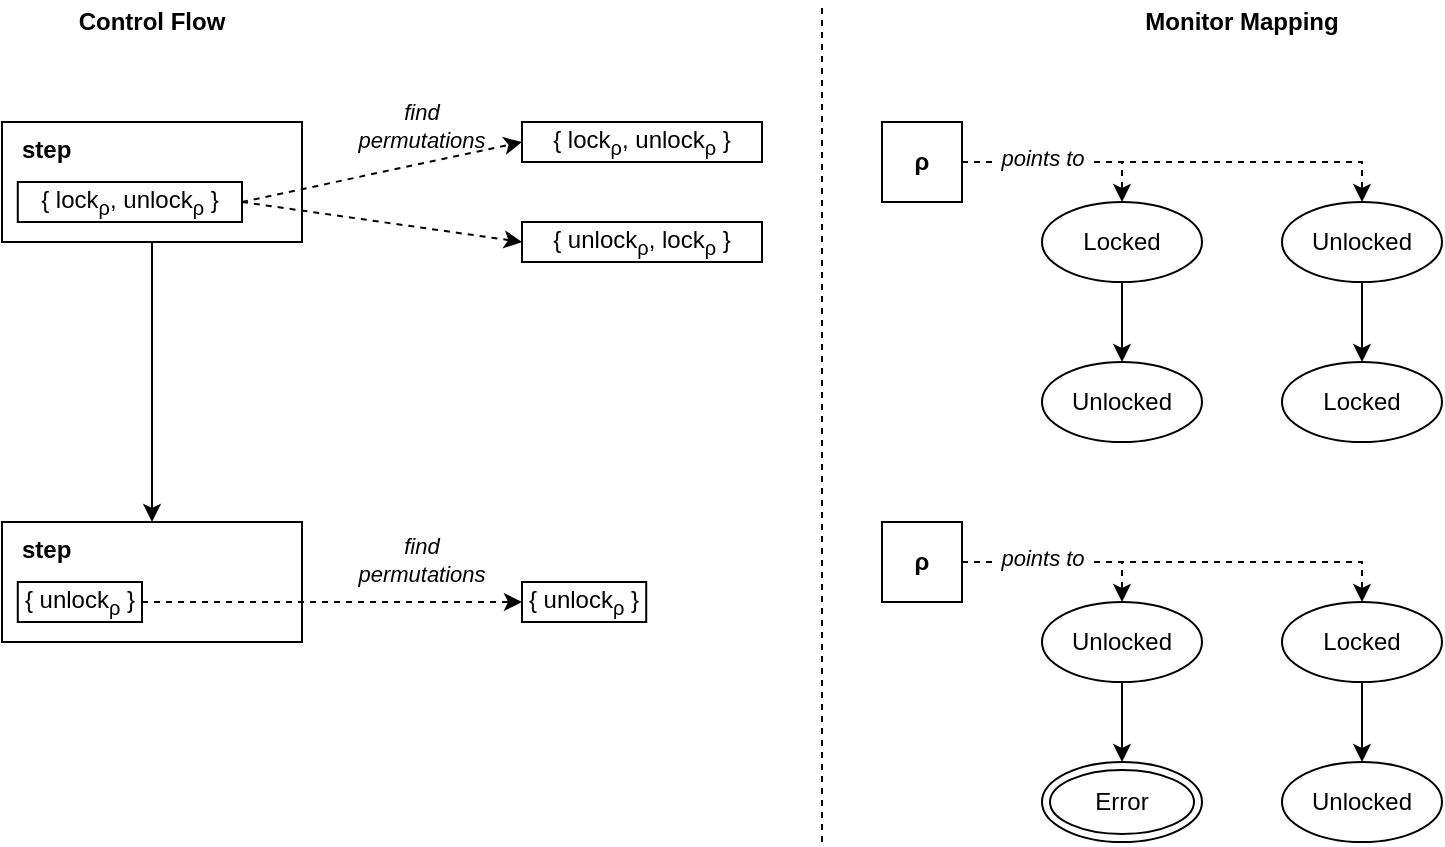 <mxfile version="13.0.1" type="device"><diagram id="rv4LAzhmhEYLUAqWNyZx" name="Page-1"><mxGraphModel dx="946" dy="642" grid="1" gridSize="10" guides="1" tooltips="1" connect="1" arrows="1" fold="1" page="1" pageScale="1" pageWidth="827" pageHeight="1169" math="0" shadow="0"><root><mxCell id="0"/><mxCell id="1" parent="0"/><mxCell id="QYbBicvy0oOlR3JolGXv-28" style="edgeStyle=none;rounded=0;orthogonalLoop=1;jettySize=auto;html=1;exitX=0.5;exitY=1;exitDx=0;exitDy=0;entryX=0.5;entryY=0;entryDx=0;entryDy=0;" parent="1" source="QYbBicvy0oOlR3JolGXv-5" target="QYbBicvy0oOlR3JolGXv-16" edge="1"><mxGeometry relative="1" as="geometry"/></mxCell><mxCell id="QYbBicvy0oOlR3JolGXv-7" value="" style="group" parent="1" vertex="1" connectable="0"><mxGeometry x="40" y="80" width="150" height="60" as="geometry"/></mxCell><mxCell id="QYbBicvy0oOlR3JolGXv-5" value="&lt;b&gt;step&lt;/b&gt;" style="rounded=0;whiteSpace=wrap;html=1;align=left;verticalAlign=top;spacingLeft=8;" parent="QYbBicvy0oOlR3JolGXv-7" vertex="1"><mxGeometry width="150" height="60" as="geometry"/></mxCell><mxCell id="QYbBicvy0oOlR3JolGXv-6" value="{ lock&lt;sub&gt;ρ&lt;/sub&gt;, unlock&lt;sub&gt;ρ&lt;/sub&gt; }" style="rounded=0;whiteSpace=wrap;html=1;align=center;" parent="QYbBicvy0oOlR3JolGXv-7" vertex="1"><mxGeometry x="7.89" y="30" width="112.11" height="20" as="geometry"/></mxCell><mxCell id="QYbBicvy0oOlR3JolGXv-12" style="edgeStyle=orthogonalEdgeStyle;rounded=0;orthogonalLoop=1;jettySize=auto;html=1;exitX=1;exitY=0.5;exitDx=0;exitDy=0;entryX=0;entryY=0.5;entryDx=0;entryDy=0;" parent="1" edge="1"><mxGeometry relative="1" as="geometry"><mxPoint x="600" y="90" as="targetPoint"/></mxGeometry></mxCell><mxCell id="QYbBicvy0oOlR3JolGXv-13" value="&lt;span style=&quot;white-space: normal&quot;&gt;{ lock&lt;/span&gt;&lt;sub&gt;ρ&lt;/sub&gt;&lt;span style=&quot;white-space: normal&quot;&gt;, unlock&lt;/span&gt;&lt;sub&gt;ρ&lt;/sub&gt;&lt;span style=&quot;white-space: normal&quot;&gt;&amp;nbsp;}&lt;/span&gt;" style="rounded=0;whiteSpace=wrap;html=1;align=center;" parent="1" vertex="1"><mxGeometry x="300" y="80" width="120" height="20" as="geometry"/></mxCell><mxCell id="QYbBicvy0oOlR3JolGXv-14" value="&lt;span style=&quot;white-space: normal&quot;&gt;{ unlock&lt;/span&gt;&lt;sub&gt;ρ&lt;/sub&gt;&lt;span style=&quot;white-space: normal&quot;&gt;, lock&lt;/span&gt;&lt;sub&gt;ρ&lt;/sub&gt;&lt;span style=&quot;white-space: normal&quot;&gt;&amp;nbsp;}&lt;/span&gt;" style="rounded=0;whiteSpace=wrap;html=1;align=center;" parent="1" vertex="1"><mxGeometry x="300" y="130" width="120" height="20" as="geometry"/></mxCell><mxCell id="QYbBicvy0oOlR3JolGXv-15" value="" style="group" parent="1" vertex="1" connectable="0"><mxGeometry x="40" y="280" width="150" height="60" as="geometry"/></mxCell><mxCell id="QYbBicvy0oOlR3JolGXv-16" value="&lt;b&gt;step&lt;/b&gt;" style="rounded=0;whiteSpace=wrap;html=1;align=left;verticalAlign=top;spacingLeft=8;" parent="QYbBicvy0oOlR3JolGXv-15" vertex="1"><mxGeometry width="150" height="60" as="geometry"/></mxCell><mxCell id="QYbBicvy0oOlR3JolGXv-17" value="{ unlock&lt;sub&gt;ρ&lt;/sub&gt; }" style="rounded=0;whiteSpace=wrap;html=1;align=center;" parent="QYbBicvy0oOlR3JolGXv-15" vertex="1"><mxGeometry x="7.89" y="30" width="62.11" height="20" as="geometry"/></mxCell><mxCell id="xzM72ukVeBtrhWXH8RkD-9" style="edgeStyle=orthogonalEdgeStyle;rounded=0;orthogonalLoop=1;jettySize=auto;html=1;exitX=1;exitY=0.5;exitDx=0;exitDy=0;entryX=0.5;entryY=0;entryDx=0;entryDy=0;dashed=1;" parent="1" source="QYbBicvy0oOlR3JolGXv-22" target="QYbBicvy0oOlR3JolGXv-23" edge="1"><mxGeometry relative="1" as="geometry"/></mxCell><mxCell id="xzM72ukVeBtrhWXH8RkD-11" style="edgeStyle=orthogonalEdgeStyle;rounded=0;orthogonalLoop=1;jettySize=auto;html=1;exitX=1;exitY=0.5;exitDx=0;exitDy=0;entryX=0.5;entryY=0;entryDx=0;entryDy=0;dashed=1;" parent="1" source="QYbBicvy0oOlR3JolGXv-22" target="QYbBicvy0oOlR3JolGXv-32" edge="1"><mxGeometry relative="1" as="geometry"/></mxCell><mxCell id="xzM72ukVeBtrhWXH8RkD-12" value="&lt;i&gt;&lt;font style=&quot;font-size: 11px&quot;&gt;&amp;nbsp;points to&amp;nbsp;&lt;/font&gt;&lt;/i&gt;" style="text;html=1;align=center;verticalAlign=middle;resizable=0;points=[];labelBackgroundColor=#ffffff;" parent="xzM72ukVeBtrhWXH8RkD-11" vertex="1" connectable="0"><mxGeometry x="-0.331" y="2" relative="1" as="geometry"><mxPoint x="-34" as="offset"/></mxGeometry></mxCell><mxCell id="QYbBicvy0oOlR3JolGXv-22" value="&lt;b style=&quot;white-space: normal&quot;&gt;ρ&lt;/b&gt;" style="rounded=0;whiteSpace=wrap;html=1;align=center;" parent="1" vertex="1"><mxGeometry x="480" y="80" width="40" height="40" as="geometry"/></mxCell><mxCell id="xzM72ukVeBtrhWXH8RkD-5" style="edgeStyle=orthogonalEdgeStyle;rounded=0;orthogonalLoop=1;jettySize=auto;html=1;exitX=0.5;exitY=1;exitDx=0;exitDy=0;entryX=0.5;entryY=0;entryDx=0;entryDy=0;" parent="1" source="QYbBicvy0oOlR3JolGXv-23" target="xzM72ukVeBtrhWXH8RkD-3" edge="1"><mxGeometry relative="1" as="geometry"/></mxCell><mxCell id="QYbBicvy0oOlR3JolGXv-23" value="&lt;span style=&quot;font-size: 12px&quot;&gt;Locked&lt;/span&gt;" style="ellipse;whiteSpace=wrap;html=1;align=center;" parent="1" vertex="1"><mxGeometry x="560" y="120" width="80" height="40" as="geometry"/></mxCell><mxCell id="QYbBicvy0oOlR3JolGXv-29" style="edgeStyle=none;rounded=0;orthogonalLoop=1;jettySize=auto;html=1;exitX=1;exitY=0.5;exitDx=0;exitDy=0;entryX=0;entryY=0.5;entryDx=0;entryDy=0;dashed=1;" parent="1" source="QYbBicvy0oOlR3JolGXv-6" target="QYbBicvy0oOlR3JolGXv-13" edge="1"><mxGeometry relative="1" as="geometry"/></mxCell><mxCell id="QYbBicvy0oOlR3JolGXv-31" style="edgeStyle=none;rounded=0;orthogonalLoop=1;jettySize=auto;html=1;exitX=1;exitY=0.5;exitDx=0;exitDy=0;entryX=0;entryY=0.5;entryDx=0;entryDy=0;dashed=1;" parent="1" source="QYbBicvy0oOlR3JolGXv-6" target="QYbBicvy0oOlR3JolGXv-14" edge="1"><mxGeometry relative="1" as="geometry"/></mxCell><mxCell id="xzM72ukVeBtrhWXH8RkD-6" style="edgeStyle=orthogonalEdgeStyle;rounded=0;orthogonalLoop=1;jettySize=auto;html=1;exitX=0.5;exitY=1;exitDx=0;exitDy=0;entryX=0.5;entryY=0;entryDx=0;entryDy=0;" parent="1" source="QYbBicvy0oOlR3JolGXv-32" target="xzM72ukVeBtrhWXH8RkD-4" edge="1"><mxGeometry relative="1" as="geometry"/></mxCell><mxCell id="QYbBicvy0oOlR3JolGXv-32" value="Unlocked" style="ellipse;whiteSpace=wrap;html=1;align=center;" parent="1" vertex="1"><mxGeometry x="680" y="120" width="80" height="40" as="geometry"/></mxCell><mxCell id="QYbBicvy0oOlR3JolGXv-44" value="&lt;i style=&quot;font-size: 11px;&quot;&gt;&lt;font style=&quot;font-size: 11px;&quot;&gt;find permutations&lt;/font&gt;&lt;/i&gt;" style="text;html=1;strokeColor=none;fillColor=none;align=center;verticalAlign=middle;whiteSpace=wrap;rounded=0;fontSize=11;" parent="1" vertex="1"><mxGeometry x="210" y="63" width="80" height="37" as="geometry"/></mxCell><mxCell id="QYbBicvy0oOlR3JolGXv-45" value="" style="endArrow=none;html=1;fontSize=12;dashed=1;" parent="1" edge="1"><mxGeometry width="50" height="50" relative="1" as="geometry"><mxPoint x="450" y="440" as="sourcePoint"/><mxPoint x="450" y="20" as="targetPoint"/></mxGeometry></mxCell><mxCell id="QYbBicvy0oOlR3JolGXv-46" value="Control Flow" style="text;html=1;strokeColor=none;fillColor=none;align=center;verticalAlign=middle;whiteSpace=wrap;rounded=0;fontSize=12;fontStyle=1" parent="1" vertex="1"><mxGeometry x="70" y="20" width="90" height="20" as="geometry"/></mxCell><mxCell id="QYbBicvy0oOlR3JolGXv-47" value="Monitor Mapping" style="text;html=1;strokeColor=none;fillColor=none;align=center;verticalAlign=middle;whiteSpace=wrap;rounded=0;fontSize=12;fontStyle=1" parent="1" vertex="1"><mxGeometry x="600" y="20" width="120" height="20" as="geometry"/></mxCell><mxCell id="xzM72ukVeBtrhWXH8RkD-3" value="Unlocked" style="ellipse;whiteSpace=wrap;html=1;align=center;" parent="1" vertex="1"><mxGeometry x="560" y="200" width="80" height="40" as="geometry"/></mxCell><mxCell id="xzM72ukVeBtrhWXH8RkD-4" value="Locked" style="ellipse;whiteSpace=wrap;html=1;align=center;" parent="1" vertex="1"><mxGeometry x="680" y="200" width="80" height="40" as="geometry"/></mxCell><mxCell id="xzM72ukVeBtrhWXH8RkD-13" value="&lt;span style=&quot;white-space: normal&quot;&gt;Error&lt;/span&gt;" style="ellipse;shape=doubleEllipse;whiteSpace=wrap;html=1;align=center;" parent="1" vertex="1"><mxGeometry x="560" y="400" width="80" height="40" as="geometry"/></mxCell><mxCell id="xzM72ukVeBtrhWXH8RkD-14" style="edgeStyle=orthogonalEdgeStyle;rounded=0;orthogonalLoop=1;jettySize=auto;html=1;exitX=1;exitY=0.5;exitDx=0;exitDy=0;entryX=0.5;entryY=0;entryDx=0;entryDy=0;dashed=1;" parent="1" source="xzM72ukVeBtrhWXH8RkD-17" target="xzM72ukVeBtrhWXH8RkD-19" edge="1"><mxGeometry relative="1" as="geometry"/></mxCell><mxCell id="xzM72ukVeBtrhWXH8RkD-15" style="edgeStyle=orthogonalEdgeStyle;rounded=0;orthogonalLoop=1;jettySize=auto;html=1;exitX=1;exitY=0.5;exitDx=0;exitDy=0;entryX=0.5;entryY=0;entryDx=0;entryDy=0;dashed=1;" parent="1" source="xzM72ukVeBtrhWXH8RkD-17" target="xzM72ukVeBtrhWXH8RkD-21" edge="1"><mxGeometry relative="1" as="geometry"/></mxCell><mxCell id="xzM72ukVeBtrhWXH8RkD-16" value="&lt;i&gt;&lt;font style=&quot;font-size: 11px&quot;&gt;&amp;nbsp;points to&amp;nbsp;&lt;/font&gt;&lt;/i&gt;" style="text;html=1;align=center;verticalAlign=middle;resizable=0;points=[];labelBackgroundColor=#ffffff;" parent="xzM72ukVeBtrhWXH8RkD-15" vertex="1" connectable="0"><mxGeometry x="-0.331" y="2" relative="1" as="geometry"><mxPoint x="-34" as="offset"/></mxGeometry></mxCell><mxCell id="xzM72ukVeBtrhWXH8RkD-17" value="&lt;b style=&quot;white-space: normal&quot;&gt;ρ&lt;/b&gt;" style="rounded=0;whiteSpace=wrap;html=1;align=center;" parent="1" vertex="1"><mxGeometry x="480" y="280" width="40" height="40" as="geometry"/></mxCell><mxCell id="xzM72ukVeBtrhWXH8RkD-18" style="edgeStyle=orthogonalEdgeStyle;rounded=0;orthogonalLoop=1;jettySize=auto;html=1;exitX=0.5;exitY=1;exitDx=0;exitDy=0;entryX=0.5;entryY=0;entryDx=0;entryDy=0;" parent="1" source="xzM72ukVeBtrhWXH8RkD-19" target="xzM72ukVeBtrhWXH8RkD-13" edge="1"><mxGeometry relative="1" as="geometry"><mxPoint x="600" y="400" as="targetPoint"/></mxGeometry></mxCell><mxCell id="xzM72ukVeBtrhWXH8RkD-19" value="&lt;span style=&quot;font-size: 12px&quot;&gt;Unlocked&lt;/span&gt;" style="ellipse;whiteSpace=wrap;html=1;align=center;" parent="1" vertex="1"><mxGeometry x="560" y="320" width="80" height="40" as="geometry"/></mxCell><mxCell id="xzM72ukVeBtrhWXH8RkD-20" style="edgeStyle=orthogonalEdgeStyle;rounded=0;orthogonalLoop=1;jettySize=auto;html=1;exitX=0.5;exitY=1;exitDx=0;exitDy=0;entryX=0.5;entryY=0;entryDx=0;entryDy=0;" parent="1" source="xzM72ukVeBtrhWXH8RkD-21" target="xzM72ukVeBtrhWXH8RkD-23" edge="1"><mxGeometry relative="1" as="geometry"/></mxCell><mxCell id="xzM72ukVeBtrhWXH8RkD-21" value="Locked" style="ellipse;whiteSpace=wrap;html=1;align=center;" parent="1" vertex="1"><mxGeometry x="680" y="320" width="80" height="40" as="geometry"/></mxCell><mxCell id="xzM72ukVeBtrhWXH8RkD-23" value="Unlocked" style="ellipse;whiteSpace=wrap;html=1;align=center;" parent="1" vertex="1"><mxGeometry x="680" y="400" width="80" height="40" as="geometry"/></mxCell><mxCell id="4YztFuLIVmSZuvy-cboJ-1" value="&lt;i style=&quot;font-size: 11px;&quot;&gt;&lt;font style=&quot;font-size: 11px;&quot;&gt;find permutations&lt;/font&gt;&lt;/i&gt;" style="text;html=1;strokeColor=none;fillColor=none;align=center;verticalAlign=middle;whiteSpace=wrap;rounded=0;fontSize=11;" vertex="1" parent="1"><mxGeometry x="210" y="280" width="80" height="37" as="geometry"/></mxCell><mxCell id="4YztFuLIVmSZuvy-cboJ-2" value="{ unlock&lt;sub&gt;ρ&lt;/sub&gt; }" style="rounded=0;whiteSpace=wrap;html=1;align=center;" vertex="1" parent="1"><mxGeometry x="300" y="310" width="62.11" height="20" as="geometry"/></mxCell><mxCell id="4YztFuLIVmSZuvy-cboJ-3" style="edgeStyle=orthogonalEdgeStyle;rounded=0;orthogonalLoop=1;jettySize=auto;html=1;exitX=1;exitY=0.5;exitDx=0;exitDy=0;entryX=0;entryY=0.5;entryDx=0;entryDy=0;dashed=1;" edge="1" parent="1" source="QYbBicvy0oOlR3JolGXv-17" target="4YztFuLIVmSZuvy-cboJ-2"><mxGeometry relative="1" as="geometry"/></mxCell></root></mxGraphModel></diagram></mxfile>
